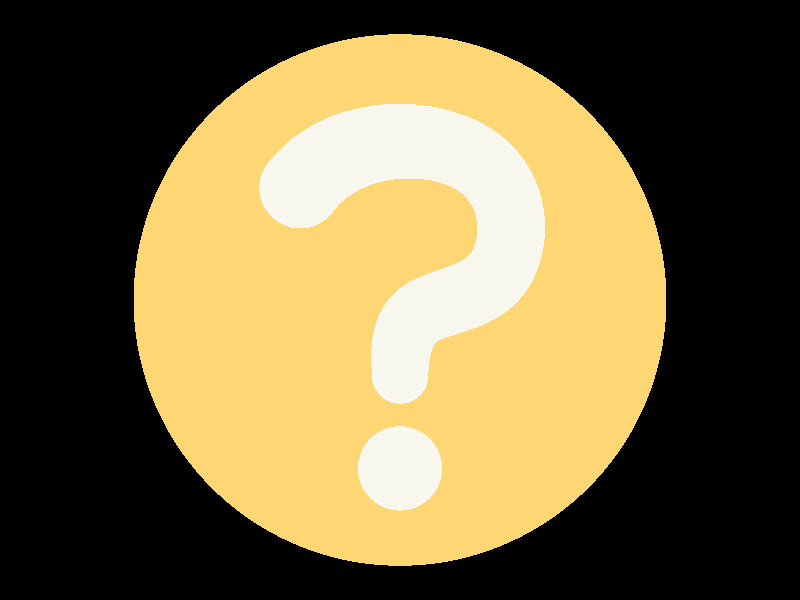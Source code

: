 #include "colors.inc"
#include "metals.inc"

global_settings {
    assumed_gamma 1
    max_trace_level 30
    radiosity {
        count 50
        error_bound 2
        recursion_limit 2
        nearest_count 8
        brightness 1
        normal on
    }
}

camera {
  location <0, 0, -18>
//  location <0, -1, -11>
  look_at <0,0,0>
  angle 15
}

//background { color White }
//box { <-5, -5, 7>, <5, 5, 7.1> pigment { color White } }

light_source { <-20, 30, -30> color White*.5 }
light_source { <-30, 30, -30> color White*.5 }
light_source { <-20, 20, -30> color White*.5 }
light_source { <-30, 20, -30> color White*.5 }

#declare sph = .2;

union {
    sphere_sweep {
        b_spline
        7,
    
        <-.85, -1, 0>, 1.25*sph,
        <-.85, 1, 0>, 1.25*sph,
        <.7, 1, 0>, sph,
        <.7, 0, 0>, sph,
        <0, 0, 0>, sph,
        <0, -.5, 0>, 0.8*sph,
        <0, -.7, 0>, 0.8*sph
    }    

    sphere { <0, -1, 0>, 1.25*sph }

    material {
        texture {
            // pigment { color rgbt<1, .5, 1, .5> }
            T_Silver_2A
            normal { bumps 0.15 scale 1 translate 1*x+1*y }
            finish { phong .5 }
        }
    }
}

merge {
    cylinder {
        <0, 0, .2>, <0, 0, .3>, 1.5
        texture { T_Gold_1D }
        normal { bumps .05 scale .01 }
    }
    torus { 1.5, .1 rotate 90*x translate .25*z }
    texture { T_Gold_1D }
}